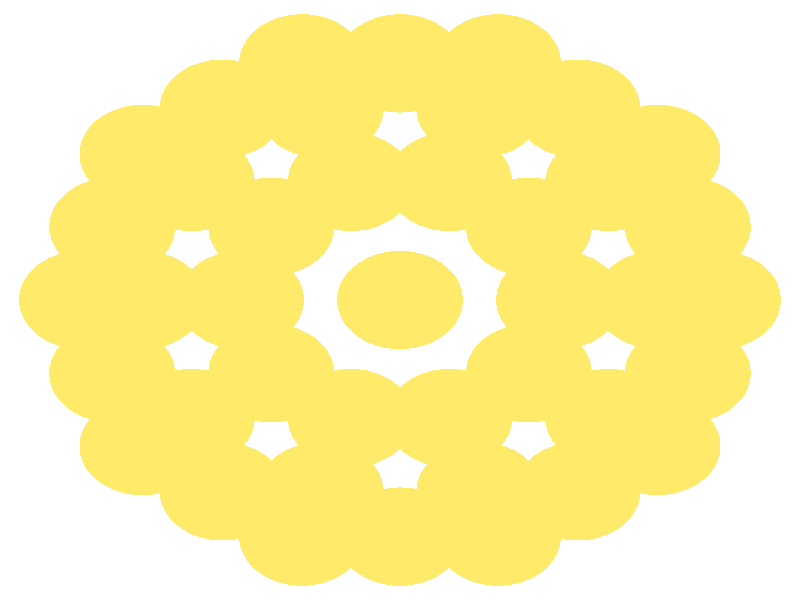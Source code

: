 #include "colors.inc"
#include "finish.inc"

global_settings {assumed_gamma 1 max_trace_level 6}
background {color White}
camera {orthographic
  right -12.98*x up 12.45*y
  direction 1.00*z
  location <0,0,50.00> look_at <0,0,0>}
light_source {<  2.00,   3.00,  40.00> color White
  area_light <0.70, 0, 0>, <0, 0.70, 0>, 3, 3
  adaptive 1 jitter}

#declare simple = finish {phong 0.7}
#declare pale = finish {ambient .5 diffuse .85 roughness .001 specular 0.200 }
#declare intermediate = finish {ambient 0.3 diffuse 0.6 specular 0.10 roughness 0.04 }
#declare vmd = finish {ambient .0 diffuse .65 phong 0.1 phong_size 40. specular 0.500 }
#declare jmol = finish {ambient .2 diffuse .6 specular 1 roughness .001 metallic}
#declare ase2 = finish {ambient 0.05 brilliance 3 diffuse 0.6 metallic specular 0.70 roughness 0.04 reflection 0.15}
#declare ase3 = finish {ambient .15 brilliance 2 diffuse .6 metallic specular 1. roughness .001 reflection .0}
#declare glass = finish {ambient .05 diffuse .3 specular 1. roughness .001}
#declare Rcell = 0.050;
#declare Rbond = 0.100;

#macro atom(LOC, R, COL, FIN)
  sphere{LOC, R texture{pigment{COL} finish{FIN}}}
#end
#macro constrain(LOC, R, COL, FIN)
union{torus{R, Rcell rotate 45*z texture{pigment{COL} finish{FIN}}}
      torus{R, Rcell rotate -45*z texture{pigment{COL} finish{FIN}}}
      translate LOC}
#end

atom(<  0.00,   0.00,  -5.77>, 1.02, rgb <1.00, 0.82, 0.14>, ase3) // #0 
atom(<  0.00,   0.00,  -2.88>, 1.02, rgb <1.00, 0.82, 0.14>, ase3) // #1 
atom(<  2.58,   0.00,  -4.48>, 1.02, rgb <1.00, 0.82, 0.14>, ase3) // #2 
atom(<  0.80,   2.45,  -4.48>, 1.02, rgb <1.00, 0.82, 0.14>, ase3) // #3 
atom(< -2.09,   1.52,  -4.48>, 1.02, rgb <1.00, 0.82, 0.14>, ase3) // #4 
atom(< -2.09,  -1.52,  -4.48>, 1.02, rgb <1.00, 0.82, 0.14>, ase3) // #5 
atom(<  0.80,  -2.45,  -4.48>, 1.02, rgb <1.00, 0.82, 0.14>, ase3) // #6 
atom(<  2.09,  -1.52,  -7.06>, 1.02, rgb <1.00, 0.82, 0.14>, ase3) // #7 
atom(<  2.09,   1.52,  -7.06>, 1.02, rgb <1.00, 0.82, 0.14>, ase3) // #8 
atom(< -0.80,   2.45,  -7.06>, 1.02, rgb <1.00, 0.82, 0.14>, ase3) // #9 
atom(< -2.58,   0.00,  -7.06>, 1.02, rgb <1.00, 0.82, 0.14>, ase3) // #10 
atom(< -0.80,  -2.45,  -7.06>, 1.02, rgb <1.00, 0.82, 0.14>, ase3) // #11 
atom(<  0.00,   0.00,  -8.65>, 1.02, rgb <1.00, 0.82, 0.14>, ase3) // #12 
atom(<  0.00,   0.00,   0.00>, 1.02, rgb <1.00, 0.82, 0.14>, ase3) // #13 
atom(<  5.16,   0.00,  -3.19>, 1.02, rgb <1.00, 0.82, 0.14>, ase3) // #14 
atom(<  1.59,   4.91,  -3.19>, 1.02, rgb <1.00, 0.82, 0.14>, ase3) // #15 
atom(< -4.18,   3.03,  -3.19>, 1.02, rgb <1.00, 0.82, 0.14>, ase3) // #16 
atom(< -4.18,  -3.03,  -3.19>, 1.02, rgb <1.00, 0.82, 0.14>, ase3) // #17 
atom(<  1.59,  -4.91,  -3.19>, 1.02, rgb <1.00, 0.82, 0.14>, ase3) // #18 
atom(<  4.18,  -3.03,  -8.35>, 1.02, rgb <1.00, 0.82, 0.14>, ase3) // #19 
atom(<  4.18,   3.03,  -8.35>, 1.02, rgb <1.00, 0.82, 0.14>, ase3) // #20 
atom(< -1.59,   4.91,  -8.35>, 1.02, rgb <1.00, 0.82, 0.14>, ase3) // #21 
atom(< -5.16,   0.00,  -8.35>, 1.02, rgb <1.00, 0.82, 0.14>, ase3) // #22 
atom(< -1.59,  -4.91,  -8.35>, 1.02, rgb <1.00, 0.82, 0.14>, ase3) // #23 
atom(<  0.00,   0.00, -11.54>, 1.02, rgb <1.00, 0.82, 0.14>, ase3) // #24 
atom(<  2.58,   0.00,  -1.59>, 1.02, rgb <1.00, 0.82, 0.14>, ase3) // #25 
atom(<  0.80,   2.45,  -1.59>, 1.02, rgb <1.00, 0.82, 0.14>, ase3) // #26 
atom(< -2.09,   1.52,  -1.59>, 1.02, rgb <1.00, 0.82, 0.14>, ase3) // #27 
atom(< -2.09,  -1.52,  -1.59>, 1.02, rgb <1.00, 0.82, 0.14>, ase3) // #28 
atom(<  0.80,  -2.45,  -1.59>, 1.02, rgb <1.00, 0.82, 0.14>, ase3) // #29 
atom(<  3.38,   2.45,  -3.19>, 1.02, rgb <1.00, 0.82, 0.14>, ase3) // #30 
atom(<  3.38,  -2.45,  -3.19>, 1.02, rgb <1.00, 0.82, 0.14>, ase3) // #31 
atom(<  4.67,  -1.52,  -5.77>, 1.02, rgb <1.00, 0.82, 0.14>, ase3) // #32 
atom(<  4.67,   1.52,  -5.77>, 1.02, rgb <1.00, 0.82, 0.14>, ase3) // #33 
atom(< -1.29,   3.97,  -3.19>, 1.02, rgb <1.00, 0.82, 0.14>, ase3) // #34 
atom(<  2.88,   3.97,  -5.77>, 1.02, rgb <1.00, 0.82, 0.14>, ase3) // #35 
atom(<  0.00,   4.91,  -5.77>, 1.02, rgb <1.00, 0.82, 0.14>, ase3) // #36 
atom(< -4.18,   0.00,  -3.19>, 1.02, rgb <1.00, 0.82, 0.14>, ase3) // #37 
atom(< -2.88,   3.97,  -5.77>, 1.02, rgb <1.00, 0.82, 0.14>, ase3) // #38 
atom(< -4.67,   1.52,  -5.77>, 1.02, rgb <1.00, 0.82, 0.14>, ase3) // #39 
atom(< -1.29,  -3.97,  -3.19>, 1.02, rgb <1.00, 0.82, 0.14>, ase3) // #40 
atom(< -4.67,  -1.52,  -5.77>, 1.02, rgb <1.00, 0.82, 0.14>, ase3) // #41 
atom(< -2.88,  -3.97,  -5.77>, 1.02, rgb <1.00, 0.82, 0.14>, ase3) // #42 
atom(<  2.88,  -3.97,  -5.77>, 1.02, rgb <1.00, 0.82, 0.14>, ase3) // #43 
atom(<  0.00,  -4.91,  -5.77>, 1.02, rgb <1.00, 0.82, 0.14>, ase3) // #44 
atom(<  4.18,   0.00,  -8.35>, 1.02, rgb <1.00, 0.82, 0.14>, ase3) // #45 
atom(<  1.29,  -3.97,  -8.35>, 1.02, rgb <1.00, 0.82, 0.14>, ase3) // #46 
atom(<  2.09,  -1.52,  -9.95>, 1.02, rgb <1.00, 0.82, 0.14>, ase3) // #47 
atom(<  1.29,   3.97,  -8.35>, 1.02, rgb <1.00, 0.82, 0.14>, ase3) // #48 
atom(<  2.09,   1.52,  -9.95>, 1.02, rgb <1.00, 0.82, 0.14>, ase3) // #49 
atom(< -3.38,   2.45,  -8.35>, 1.02, rgb <1.00, 0.82, 0.14>, ase3) // #50 
atom(< -0.80,   2.45,  -9.95>, 1.02, rgb <1.00, 0.82, 0.14>, ase3) // #51 
atom(< -3.38,  -2.45,  -8.35>, 1.02, rgb <1.00, 0.82, 0.14>, ase3) // #52 
atom(< -2.58,   0.00,  -9.95>, 1.02, rgb <1.00, 0.82, 0.14>, ase3) // #53 
atom(< -0.80,  -2.45,  -9.95>, 1.02, rgb <1.00, 0.82, 0.14>, ase3) // #54 
